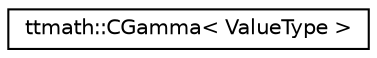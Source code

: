 digraph "Graphical Class Hierarchy"
{
 // LATEX_PDF_SIZE
  edge [fontname="Helvetica",fontsize="10",labelfontname="Helvetica",labelfontsize="10"];
  node [fontname="Helvetica",fontsize="10",shape=record];
  rankdir="LR";
  Node0 [label="ttmath::CGamma\< ValueType \>",height=0.2,width=0.4,color="black", fillcolor="white", style="filled",URL="$structttmath_1_1_c_gamma.html",tooltip=" "];
}
